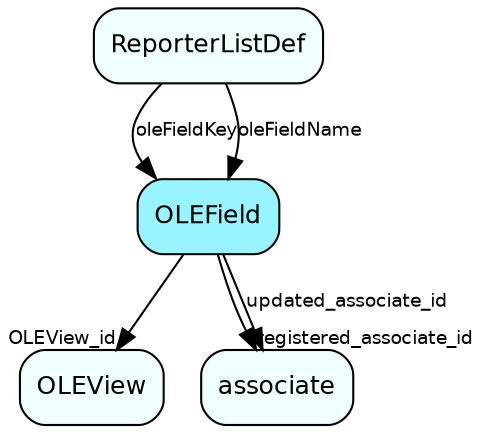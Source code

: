 digraph OLEField  {
node [shape = box style="rounded, filled" fontname = "Helvetica" fontsize = "12" ]
edge [fontname = "Helvetica" fontsize = "9"]

OLEField[fillcolor = "cadetblue1"]
OLEView[fillcolor = "azure1"]
associate[fillcolor = "azure1"]
ReporterListDef[fillcolor = "azure1"]
OLEField -> OLEView [headlabel = "OLEView_id"]
OLEField -> associate [headlabel = "registered_associate_id"]
OLEField -> associate [label = "updated_associate_id"]
ReporterListDef -> OLEField [label = "oleFieldKey"]
ReporterListDef -> OLEField [label = "oleFieldName"]
}
